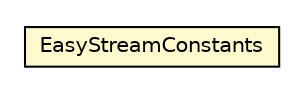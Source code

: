 #!/usr/local/bin/dot
#
# Class diagram 
# Generated by UMLGraph version 5.1 (http://www.umlgraph.org/)
#

digraph G {
	edge [fontname="Helvetica",fontsize=10,labelfontname="Helvetica",labelfontsize=10];
	node [fontname="Helvetica",fontsize=10,shape=plaintext];
	nodesep=0.25;
	ranksep=0.5;
	// com.gc.iotools.stream.base.EasyStreamConstants
	c952 [label=<<table title="com.gc.iotools.stream.base.EasyStreamConstants" border="0" cellborder="1" cellspacing="0" cellpadding="2" port="p" bgcolor="lemonChiffon" href="./EasyStreamConstants.html">
		<tr><td><table border="0" cellspacing="0" cellpadding="1">
<tr><td align="center" balign="center"> EasyStreamConstants </td></tr>
		</table></td></tr>
		</table>>, fontname="Helvetica", fontcolor="black", fontsize=10.0];
}

